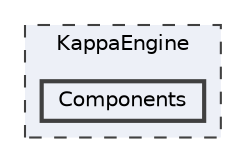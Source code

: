 digraph "KappaEngine/Components"
{
 // LATEX_PDF_SIZE
  bgcolor="transparent";
  edge [fontname=Helvetica,fontsize=10,labelfontname=Helvetica,labelfontsize=10];
  node [fontname=Helvetica,fontsize=10,shape=box,height=0.2,width=0.4];
  compound=true
  subgraph clusterdir_7a044aca65652e510981cdea032e9a30 {
    graph [ bgcolor="#edf0f7", pencolor="grey25", label="KappaEngine", fontname=Helvetica,fontsize=10 style="filled,dashed", URL="dir_7a044aca65652e510981cdea032e9a30.html",tooltip=""]
  dir_8ca5253fa6d81ae2c9891d083f15afc2 [label="Components", fillcolor="#edf0f7", color="grey25", style="filled,bold", URL="dir_8ca5253fa6d81ae2c9891d083f15afc2.html",tooltip=""];
  }
}
